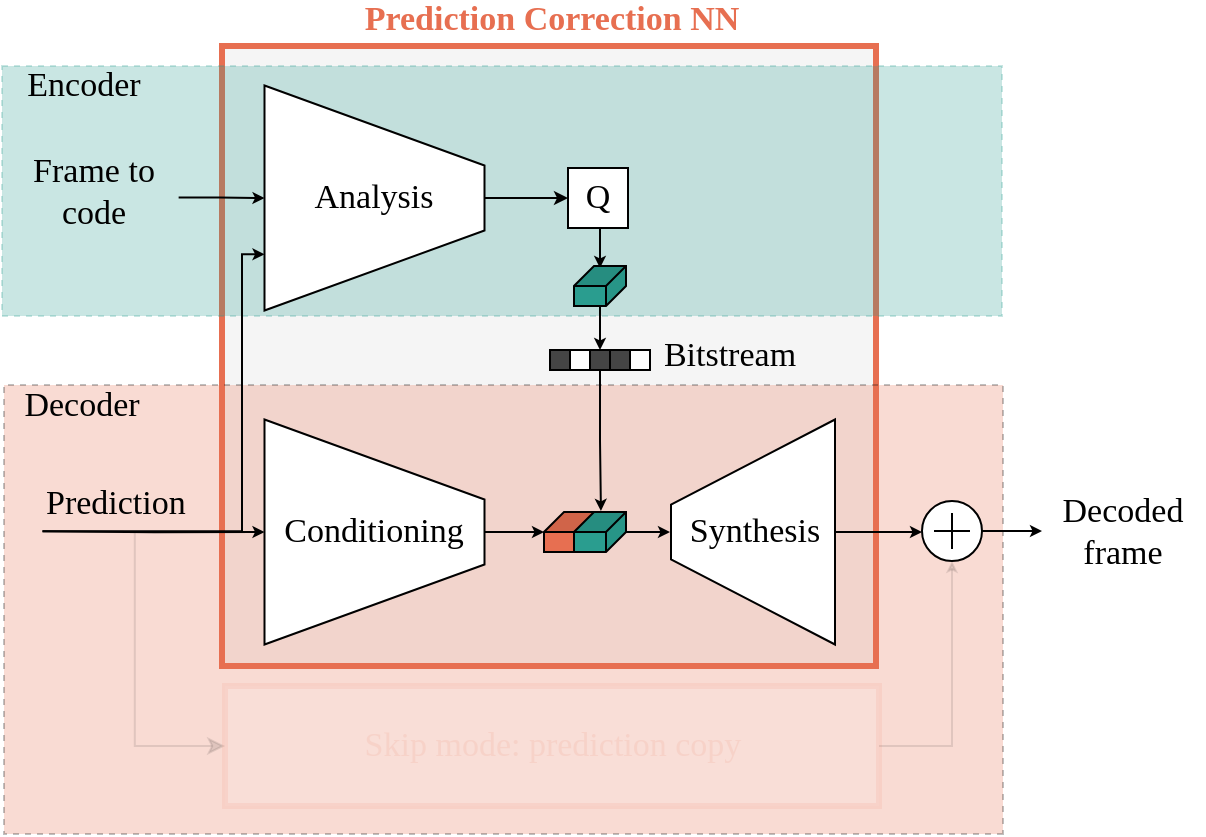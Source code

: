 <mxfile version="15.6.8" type="device"><diagram id="x5nyCVbzvxj87RiHNM_N" name="Page-1"><mxGraphModel dx="1426" dy="1835" grid="1" gridSize="10" guides="1" tooltips="1" connect="1" arrows="1" fold="1" page="1" pageScale="1" pageWidth="827" pageHeight="1169" math="1" shadow="0"><root><mxCell id="0"/><mxCell id="1" parent="0"/><mxCell id="wRGdmiUi9rNJZTB1oLYi-10" value="" style="rounded=0;whiteSpace=wrap;html=1;fontFamily=Raleway;fillColor=#f5f5f5;strokeColor=#E76F51;fontColor=#333333;strokeWidth=3;" parent="1" vertex="1"><mxGeometry x="840" y="-80" width="327" height="310" as="geometry"/></mxCell><mxCell id="dVJc-ff-XaMUtBizI61V-1" value="" style="rounded=0;whiteSpace=wrap;html=1;fontFamily=Raleway;fontSize=17;strokeWidth=1;dashed=1;opacity=25;perimeterSpacing=0;rotation=-180;strokeColor=default;fillColor=#E76F51;fontStyle=0;fontColor=default;labelBackgroundColor=default;" parent="1" vertex="1"><mxGeometry x="731" y="89.5" width="499.5" height="224.5" as="geometry"/></mxCell><mxCell id="dVJc-ff-XaMUtBizI61V-131" value="" style="shape=cube;whiteSpace=wrap;html=1;boundedLbl=1;backgroundOutline=1;darkOpacity=0.05;darkOpacity2=0.1;size=10;direction=south;perimeterSpacing=0;shadow=0;sketch=0;strokeWidth=1;fillColor=#E76F51;fontStyle=0" parent="1" vertex="1"><mxGeometry x="1001" y="153" width="26" height="20" as="geometry"/></mxCell><mxCell id="dVJc-ff-XaMUtBizI61V-3" value="" style="rounded=0;whiteSpace=wrap;html=1;fontFamily=Raleway;fontSize=17;strokeColor=#2A9D8F;strokeWidth=1;dashed=1;fillColor=#2A9D8F;opacity=25;perimeterSpacing=0;fontStyle=0;fontColor=default;" parent="1" vertex="1"><mxGeometry x="730" y="-70" width="500" height="125" as="geometry"/></mxCell><mxCell id="dVJc-ff-XaMUtBizI61V-93" style="edgeStyle=orthogonalEdgeStyle;rounded=0;orthogonalLoop=1;jettySize=auto;html=1;entryX=0.75;entryY=1;entryDx=0;entryDy=0;fontSize=21;endSize=3;strokeWidth=1;fontStyle=0" parent="1" target="dVJc-ff-XaMUtBizI61V-97" edge="1"><mxGeometry relative="1" as="geometry"><mxPoint x="750" y="10" as="targetPoint"/><Array as="points"><mxPoint x="850" y="163"/><mxPoint x="850" y="24"/></Array><mxPoint x="750.25" y="162.6" as="sourcePoint"/></mxGeometry></mxCell><mxCell id="dVJc-ff-XaMUtBizI61V-130" style="edgeStyle=orthogonalEdgeStyle;rounded=0;orthogonalLoop=1;jettySize=auto;html=1;entryX=0.5;entryY=1;entryDx=0;entryDy=0;fontSize=21;endSize=3;strokeWidth=1;fontStyle=0" parent="1" target="dVJc-ff-XaMUtBizI61V-129" edge="1"><mxGeometry relative="1" as="geometry"><mxPoint x="750.25" y="162.6" as="sourcePoint"/></mxGeometry></mxCell><mxCell id="-Os-trmazJdgMfm5-Dlh-2" style="edgeStyle=orthogonalEdgeStyle;rounded=0;orthogonalLoop=1;jettySize=auto;html=1;entryX=0;entryY=0.5;entryDx=0;entryDy=0;fontColor=default;textOpacity=10;opacity=10;" parent="1" target="-Os-trmazJdgMfm5-Dlh-1" edge="1"><mxGeometry relative="1" as="geometry"><mxPoint x="750.25" y="162.6" as="sourcePoint"/></mxGeometry></mxCell><mxCell id="dVJc-ff-XaMUtBizI61V-121" style="edgeStyle=orthogonalEdgeStyle;rounded=0;orthogonalLoop=1;jettySize=auto;html=1;fontSize=21;endSize=3;strokeWidth=1;exitX=0.5;exitY=1;exitDx=0;exitDy=0;fontStyle=0" parent="1" source="dVJc-ff-XaMUtBizI61V-98" edge="1"><mxGeometry relative="1" as="geometry"><mxPoint x="1190" y="163" as="targetPoint"/><mxPoint x="1140" y="163" as="sourcePoint"/></mxGeometry></mxCell><mxCell id="dVJc-ff-XaMUtBizI61V-96" style="edgeStyle=orthogonalEdgeStyle;rounded=0;orthogonalLoop=1;jettySize=auto;html=1;entryX=0;entryY=0.5;entryDx=0;entryDy=0;fontSize=17;strokeWidth=1;endSize=4;fontStyle=0" parent="1" source="dVJc-ff-XaMUtBizI61V-97" target="dVJc-ff-XaMUtBizI61V-100" edge="1"><mxGeometry relative="1" as="geometry"><Array as="points"><mxPoint x="905" y="-4.5"/><mxPoint x="905" y="-4.5"/></Array></mxGeometry></mxCell><mxCell id="dVJc-ff-XaMUtBizI61V-97" value="&lt;span style=&quot;font-size: 17px;&quot;&gt;&lt;font style=&quot;font-size: 17px;&quot; face=&quot;Raleway&quot;&gt;Analysis&lt;/font&gt;&lt;/span&gt;" style="shape=trapezoid;perimeter=trapezoidPerimeter;whiteSpace=wrap;html=1;fixedSize=1;rotation=90;horizontal=0;fontSize=17;size=40;strokeWidth=1;fontStyle=0" parent="1" vertex="1"><mxGeometry x="860" y="-59" width="112.5" height="110" as="geometry"/></mxCell><mxCell id="dVJc-ff-XaMUtBizI61V-98" value="&lt;span style=&quot;font-size: 17px&quot;&gt;&lt;font style=&quot;font-size: 17px&quot; face=&quot;Raleway&quot;&gt;Synthesis&lt;/font&gt;&lt;/span&gt;" style="shape=trapezoid;perimeter=trapezoidPerimeter;html=1;fixedSize=1;rotation=90;horizontal=0;fontSize=17;size=42.5;strokeWidth=1;direction=west;labelBackgroundColor=#ffffff;fontStyle=0" parent="1" vertex="1"><mxGeometry x="1049.25" y="122" width="112.5" height="82" as="geometry"/></mxCell><mxCell id="wRGdmiUi9rNJZTB1oLYi-7" style="edgeStyle=orthogonalEdgeStyle;rounded=0;orthogonalLoop=1;jettySize=auto;html=1;entryX=0.037;entryY=0.412;entryDx=0;entryDy=0;entryPerimeter=0;fontFamily=Raleway;endSize=3;" parent="1" edge="1"><mxGeometry relative="1" as="geometry"><mxPoint x="1029" y="11" as="sourcePoint"/><mxPoint x="1029.288" y="30.74" as="targetPoint"/><Array as="points"><mxPoint x="1029" y="31"/><mxPoint x="1029" y="31"/></Array></mxGeometry></mxCell><mxCell id="dVJc-ff-XaMUtBizI61V-100" value="Q" style="rounded=0;whiteSpace=wrap;html=1;fontSize=17;fontFamily=Raleway;spacing=0;fontStyle=0;strokeWidth=1;" parent="1" vertex="1"><mxGeometry x="1013" y="-19" width="30" height="30" as="geometry"/></mxCell><mxCell id="dVJc-ff-XaMUtBizI61V-101" value="" style="group;fontStyle=0;strokeWidth=1;" parent="1" vertex="1" connectable="0"><mxGeometry x="1004" y="72" width="50" height="10" as="geometry"/></mxCell><mxCell id="dVJc-ff-XaMUtBizI61V-102" value="" style="rounded=0;whiteSpace=wrap;html=1;fontSize=17;fillColor=#454545;strokeWidth=1;fontStyle=0" parent="dVJc-ff-XaMUtBizI61V-101" vertex="1"><mxGeometry width="10" height="10" as="geometry"/></mxCell><mxCell id="dVJc-ff-XaMUtBizI61V-103" value="" style="rounded=0;whiteSpace=wrap;html=1;fontSize=17;strokeWidth=1;fontStyle=0" parent="dVJc-ff-XaMUtBizI61V-101" vertex="1"><mxGeometry x="10" width="10" height="10" as="geometry"/></mxCell><mxCell id="dVJc-ff-XaMUtBizI61V-104" value="" style="rounded=0;whiteSpace=wrap;html=1;fontSize=17;fillColor=#454545;strokeWidth=1;fontStyle=0" parent="dVJc-ff-XaMUtBizI61V-101" vertex="1"><mxGeometry x="20" width="10" height="10" as="geometry"/></mxCell><mxCell id="dVJc-ff-XaMUtBizI61V-105" value="" style="rounded=0;whiteSpace=wrap;html=1;fontSize=17;fillColor=#454545;strokeWidth=1;fontStyle=0" parent="dVJc-ff-XaMUtBizI61V-101" vertex="1"><mxGeometry x="30" width="10" height="10" as="geometry"/></mxCell><mxCell id="dVJc-ff-XaMUtBizI61V-106" value="" style="rounded=0;whiteSpace=wrap;html=1;fontSize=17;strokeWidth=1;fontStyle=0" parent="dVJc-ff-XaMUtBizI61V-101" vertex="1"><mxGeometry x="40" width="10" height="10" as="geometry"/></mxCell><mxCell id="dVJc-ff-XaMUtBizI61V-107" style="edgeStyle=orthogonalEdgeStyle;rounded=0;orthogonalLoop=1;jettySize=auto;html=1;entryX=0.5;entryY=0;entryDx=0;entryDy=0;fontSize=21;endSize=3;strokeWidth=1;fontStyle=0" parent="1" source="dVJc-ff-XaMUtBizI61V-108" target="dVJc-ff-XaMUtBizI61V-104" edge="1"><mxGeometry relative="1" as="geometry"/></mxCell><mxCell id="dVJc-ff-XaMUtBizI61V-108" value="" style="shape=cube;whiteSpace=wrap;html=1;boundedLbl=1;backgroundOutline=1;darkOpacity=0.05;darkOpacity2=0.1;size=10;direction=south;perimeterSpacing=0;shadow=0;sketch=0;strokeWidth=1;fillColor=#2A9D8F;fontStyle=0" parent="1" vertex="1"><mxGeometry x="1016" y="30" width="26" height="20" as="geometry"/></mxCell><mxCell id="dVJc-ff-XaMUtBizI61V-109" style="edgeStyle=orthogonalEdgeStyle;rounded=0;orthogonalLoop=1;jettySize=auto;html=1;fontSize=21;endSize=3;strokeWidth=1;fontStyle=0" parent="1" source="dVJc-ff-XaMUtBizI61V-110" edge="1"><mxGeometry relative="1" as="geometry"><Array as="points"><mxPoint x="1042" y="163.5"/><mxPoint x="1042" y="163.5"/></Array><mxPoint x="1064" y="163" as="targetPoint"/></mxGeometry></mxCell><mxCell id="dVJc-ff-XaMUtBizI61V-110" value="" style="shape=cube;whiteSpace=wrap;html=1;boundedLbl=1;backgroundOutline=1;darkOpacity=0.05;darkOpacity2=0.1;size=10;direction=south;perimeterSpacing=0;shadow=0;sketch=0;strokeWidth=1;fillColor=#2A9D8F;fontStyle=0" parent="1" vertex="1"><mxGeometry x="1016" y="153" width="26" height="20" as="geometry"/></mxCell><mxCell id="dVJc-ff-XaMUtBizI61V-111" style="edgeStyle=orthogonalEdgeStyle;rounded=0;orthogonalLoop=1;jettySize=auto;html=1;entryX=-0.027;entryY=0.482;entryDx=0;entryDy=0;entryPerimeter=0;fontSize=21;endSize=3;strokeWidth=1;fontStyle=0" parent="1" source="dVJc-ff-XaMUtBizI61V-104" target="dVJc-ff-XaMUtBizI61V-110" edge="1"><mxGeometry relative="1" as="geometry"/></mxCell><mxCell id="dVJc-ff-XaMUtBizI61V-115" value="Frame to code" style="text;html=1;strokeColor=none;fillColor=none;align=center;verticalAlign=middle;whiteSpace=wrap;rounded=0;fontFamily=Raleway;fontSize=17;fontStyle=0;strokeWidth=1;" parent="1" vertex="1"><mxGeometry x="736" y="-17" width="80" height="20" as="geometry"/></mxCell><mxCell id="dVJc-ff-XaMUtBizI61V-117" style="edgeStyle=orthogonalEdgeStyle;rounded=0;orthogonalLoop=1;jettySize=auto;html=1;fontSize=17;strokeWidth=1;endSize=3;exitX=1.029;exitY=0.638;exitDx=0;exitDy=0;entryX=0.5;entryY=1;entryDx=0;entryDy=0;exitPerimeter=0;fontStyle=0" parent="1" source="dVJc-ff-XaMUtBizI61V-115" target="dVJc-ff-XaMUtBizI61V-97" edge="1"><mxGeometry relative="1" as="geometry"><mxPoint x="701" y="-4" as="sourcePoint"/><mxPoint x="760" y="-4" as="targetPoint"/></mxGeometry></mxCell><mxCell id="dVJc-ff-XaMUtBizI61V-122" value="&lt;div&gt;Decoded frame&lt;/div&gt;" style="text;html=1;strokeColor=none;fillColor=none;align=center;verticalAlign=middle;whiteSpace=wrap;rounded=0;fontFamily=Raleway;fontSize=17;fontStyle=0;strokeWidth=1;fontColor=default;" parent="1" vertex="1"><mxGeometry x="1250" y="152.5" width="81" height="20" as="geometry"/></mxCell><mxCell id="dVJc-ff-XaMUtBizI61V-132" style="edgeStyle=orthogonalEdgeStyle;rounded=0;orthogonalLoop=1;jettySize=auto;html=1;entryX=0;entryY=0;entryDx=10;entryDy=26;entryPerimeter=0;fontSize=21;endSize=3;strokeWidth=1;fontStyle=0" parent="1" source="dVJc-ff-XaMUtBizI61V-129" target="dVJc-ff-XaMUtBizI61V-131" edge="1"><mxGeometry relative="1" as="geometry"/></mxCell><mxCell id="dVJc-ff-XaMUtBizI61V-129" value="&lt;font face=&quot;Raleway&quot;&gt;Conditioning&lt;/font&gt;" style="shape=trapezoid;perimeter=trapezoidPerimeter;whiteSpace=wrap;html=1;fixedSize=1;rotation=90;horizontal=0;fontSize=17;size=40;strokeWidth=1;fontStyle=0" parent="1" vertex="1"><mxGeometry x="860" y="108" width="112.5" height="110" as="geometry"/></mxCell><mxCell id="wRGdmiUi9rNJZTB1oLYi-5" value="&lt;font style=&quot;font-size: 17px&quot; face=&quot;Raleway&quot;&gt;Prediction&lt;br&gt;&lt;/font&gt;" style="text;html=1;strokeColor=none;fillColor=none;align=left;verticalAlign=middle;whiteSpace=wrap;rounded=0;labelBackgroundColor=none;fontSize=21;opacity=25;fontStyle=0;strokeWidth=1;" parent="1" vertex="1"><mxGeometry x="750" y="133.75" width="90" height="25" as="geometry"/></mxCell><mxCell id="wRGdmiUi9rNJZTB1oLYi-12" value="Prediction Correction NN" style="text;html=1;strokeColor=none;fillColor=none;align=center;verticalAlign=middle;whiteSpace=wrap;rounded=0;fontFamily=Raleway;fontSize=17;fontStyle=1;strokeWidth=1;direction=east;fontColor=#E76F51;" parent="1" vertex="1"><mxGeometry x="840" y="-103" width="330" height="20" as="geometry"/></mxCell><mxCell id="-Os-trmazJdgMfm5-Dlh-4" style="edgeStyle=orthogonalEdgeStyle;rounded=0;orthogonalLoop=1;jettySize=auto;html=1;entryX=0.5;entryY=1;entryDx=0;entryDy=0;entryPerimeter=0;fontColor=default;endSize=3;strokeColor=default;labelBackgroundColor=default;textOpacity=10;opacity=10;" parent="1" source="-Os-trmazJdgMfm5-Dlh-1" target="-Os-trmazJdgMfm5-Dlh-3" edge="1"><mxGeometry relative="1" as="geometry"/></mxCell><mxCell id="-Os-trmazJdgMfm5-Dlh-1" value="&lt;font style=&quot;font-size: 17px&quot; color=&quot;#e76f51&quot;&gt;Skip mode: prediction copy&lt;/font&gt;" style="rounded=0;whiteSpace=wrap;html=1;fontFamily=Raleway;fillColor=#f5f5f5;strokeColor=#E76F51;fontColor=#333333;strokeWidth=3;textOpacity=10;opacity=10;" parent="1" vertex="1"><mxGeometry x="841.5" y="240" width="327" height="60" as="geometry"/></mxCell><mxCell id="-Os-trmazJdgMfm5-Dlh-5" style="edgeStyle=orthogonalEdgeStyle;rounded=0;orthogonalLoop=1;jettySize=auto;html=1;entryX=0;entryY=0.5;entryDx=0;entryDy=0;labelBackgroundColor=default;fontColor=default;endSize=3;strokeColor=default;" parent="1" source="-Os-trmazJdgMfm5-Dlh-3" target="dVJc-ff-XaMUtBizI61V-122" edge="1"><mxGeometry relative="1" as="geometry"/></mxCell><mxCell id="-Os-trmazJdgMfm5-Dlh-3" value="" style="verticalLabelPosition=bottom;shadow=0;dashed=0;align=center;html=1;verticalAlign=top;shape=mxgraph.electrical.abstract.summation_point;fontColor=default;strokeColor=default;fillColor=default;aspect=fixed;strokeWidth=1;" parent="1" vertex="1"><mxGeometry x="1190" y="147.5" width="30" height="30" as="geometry"/></mxCell><mxCell id="ywbZRIqAVprUXUpGECzK-71" value="Encoder" style="text;html=1;strokeColor=none;fillColor=none;align=center;verticalAlign=middle;whiteSpace=wrap;rounded=0;fontFamily=Raleway;fontSize=17;fontStyle=0;strokeWidth=1;" vertex="1" parent="1"><mxGeometry x="731" y="-70" width="80" height="20" as="geometry"/></mxCell><mxCell id="ywbZRIqAVprUXUpGECzK-72" value="Decoder" style="text;html=1;strokeColor=none;fillColor=none;align=center;verticalAlign=middle;whiteSpace=wrap;rounded=0;fontFamily=Raleway;fontSize=17;fontStyle=0;strokeWidth=1;" vertex="1" parent="1"><mxGeometry x="730" y="89.5" width="80" height="20" as="geometry"/></mxCell><mxCell id="ywbZRIqAVprUXUpGECzK-73" value="Bitstream" style="text;html=1;strokeColor=none;fillColor=none;align=center;verticalAlign=middle;whiteSpace=wrap;rounded=0;fontFamily=Raleway;fontSize=17;fontStyle=0;strokeWidth=1;" vertex="1" parent="1"><mxGeometry x="1054" y="65" width="80" height="20" as="geometry"/></mxCell></root></mxGraphModel></diagram></mxfile>